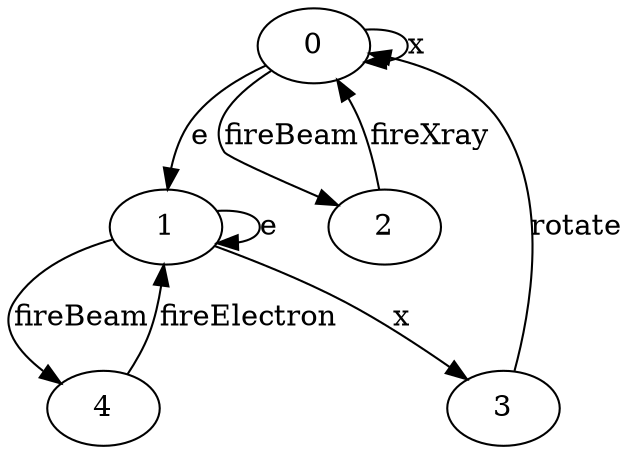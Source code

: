 digraph G {
  "0" -> "0" [label="x"]
  "0" -> "1" [label="e"]
  "0" -> "2" [label="fireBeam"]
  "1" -> "3" [label="x"]
  "1" -> "1" [label="e"]
  "1" -> "4" [label="fireBeam"]
  "2" -> "0" [label="fireXray"]
  "3" -> "0" [label="rotate"]
  "4" -> "1" [label="fireElectron"]
}
